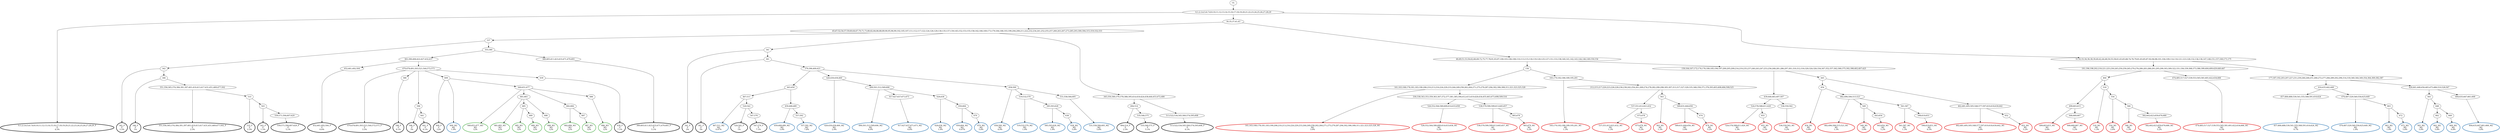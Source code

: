 digraph T {
	{
		rank=same
		181 [penwidth=3,colorscheme=set19,color=0,label="0;1;2;3;4;5;6;7;8;9;10;11;12;13;14;15;16;17;18;19;20;21;22;23;24;25;26;27;28;29_P\nP\n4.5%"]
		176 [penwidth=3,colorscheme=set19,color=0,label="342_P\nP\n3.5%"]
		174 [penwidth=3,colorscheme=set19,color=0,label="346_P\nP\n1%"]
		172 [penwidth=3,colorscheme=set19,color=0,label="351;356;365;374;384;391;397;401;410;413;417;431;451;469;477;502_P\nP\n2.5%"]
		170 [penwidth=3,colorscheme=set19,color=0,label="533_P\nP\n2.5%"]
		168 [penwidth=3,colorscheme=set19,color=0,label="543_P\nP\n1.5%"]
		166 [penwidth=3,colorscheme=set19,color=0,label="559;571;594;607;629_P\nP\n5.1%"]
		162 [penwidth=3,colorscheme=set19,color=0,label="452;461;492;504_P\nP\n6.6%"]
		160 [penwidth=3,colorscheme=set19,color=0,label="470;478;491;503;521;544;572;573_P\nP\n3.5%"]
		158 [penwidth=3,colorscheme=set19,color=0,label="586_P\nP\n9.1%"]
		156 [penwidth=3,colorscheme=set19,color=0,label="596_P\nP\n3%"]
		154 [penwidth=3,colorscheme=set19,color=0,label="641_P\nP\n6.1%"]
		152 [penwidth=3,colorscheme=set19,color=0,label="609_P\nP\n12%"]
		150 [penwidth=3,colorscheme=set19,color=0,label="639_P\nP\n7.1%"]
		148 [penwidth=3,colorscheme=set19,color=0,label="389;405;411;423;433;471;479;493_P\nP\n5.1%"]
		146 [penwidth=3,colorscheme=set19,color=0,label="341_P\nP\n2%"]
		144 [penwidth=3,colorscheme=set19,color=0,label="361_P\nP\n3%"]
		139 [penwidth=3,colorscheme=set19,color=0,label="520;542_P\nP\n1%"]
		137 [penwidth=3,colorscheme=set19,color=0,label="547;576_P\nP\n7.1%"]
		134 [penwidth=3,colorscheme=set19,color=0,label="494;514_P\nP\n2.5%"]
		132 [penwidth=3,colorscheme=set19,color=0,label="535;546;575_P\nP\n5.1%"]
		130 [penwidth=3,colorscheme=set19,color=0,label="513;522;534;545;560;574;595;608_P\nP\n6.1%"]
		126 [penwidth=3,colorscheme=set19,color=1,label="161;163;168;178;181;183;190;206;210;213;216;224;229;233;244;249;258;262;264;271;275;279;287;294;302;306;308;311;321;323;325;328_M1\nM1\n3.9%"]
		123 [penwidth=3,colorscheme=set19,color=1,label="526;552;564;580;600;614;633;658_M1\nM1\n5.2%"]
		121 [penwidth=3,colorscheme=set19,color=1,label="538;579;590;599;613;645;657_M1\nM1\n1.3%"]
		119 [penwidth=3,colorscheme=set19,color=1,label="665;679_M1\nM1\n5.2%"]
		117 [penwidth=3,colorscheme=set19,color=1,label="165;170;182;186;189;195;201_M1\nM1\n1.3%"]
		114 [penwidth=3,colorscheme=set19,color=1,label="537;551;612;621;632_M1\nM1\n1.3%"]
		112 [penwidth=3,colorscheme=set19,color=1,label="675;678_M1\nM1\n5.2%"]
		110 [penwidth=3,colorscheme=set19,color=1,label="563_M1\nM1\n1.3%"]
		108 [penwidth=3,colorscheme=set19,color=1,label="589;631;644;656_M1\nM1\n3.9%"]
		106 [penwidth=3,colorscheme=set19,color=1,label="674_M1\nM1\n5.2%"]
		102 [penwidth=3,colorscheme=set19,color=1,label="524;578;588;611;620_M1\nM1\n1.3%"]
		100 [penwidth=3,colorscheme=set19,color=1,label="655_M1\nM1\n5.2%"]
		98 [penwidth=3,colorscheme=set19,color=1,label="536;550;562_M1\nM1\n5.2%"]
		95 [penwidth=3,colorscheme=set19,color=1,label="454_M1\nM1\n3.9%"]
		93 [penwidth=3,colorscheme=set19,color=1,label="482;496;506;515;523_M1\nM1\n1.3%"]
		91 [penwidth=3,colorscheme=set19,color=1,label="549_M1\nM1\n3.9%"]
		89 [penwidth=3,colorscheme=set19,color=1,label="643;654_M1\nM1\n5.2%"]
		87 [penwidth=3,colorscheme=set19,color=1,label="561;587_M1\nM1\n1.3%"]
		85 [penwidth=3,colorscheme=set19,color=1,label="598;619;653_M1\nM1\n6.5%"]
		83 [penwidth=3,colorscheme=set19,color=1,label="462;481;495;505;548;577;597;610;618;630;642_M1\nM1\n2.6%"]
		81 [penwidth=3,colorscheme=set19,color=1,label="652_M1\nM1\n5.2%"]
		76 [penwidth=3,colorscheme=set19,color=1,label="499;603;615_M1\nM1\n2.6%"]
		74 [penwidth=3,colorscheme=set19,color=1,label="646;660;667_M1\nM1\n5.2%"]
		72 [penwidth=3,colorscheme=set19,color=1,label="518_M1\nM1\n1.3%"]
		70 [penwidth=3,colorscheme=set19,color=1,label="554_M1\nM1\n2.6%"]
		68 [penwidth=3,colorscheme=set19,color=1,label="566_M1\nM1\n1.3%"]
		66 [penwidth=3,colorscheme=set19,color=1,label="582;602;623;659;676;680_M1\nM1\n5.2%"]
		64 [penwidth=3,colorscheme=set19,color=1,label="474;485;517;527;539;553;565;581;601;622;634;666_M1\nM1\n6.5%"]
		63 [penwidth=3,colorscheme=set19,color=2,label="609_M2\nM2\n1.9%"]
		61 [penwidth=3,colorscheme=set19,color=2,label="426;430;436;460_M2\nM2\n2.9%"]
		59 [penwidth=3,colorscheme=set19,color=2,label="490;501;512;569;606_M2\nM2\n4.9%"]
		57 [penwidth=3,colorscheme=set19,color=2,label="617;627;637;671;673_M2\nM2\n6.8%"]
		55 [penwidth=3,colorscheme=set19,color=2,label="626;636_M2\nM2\n1.9%"]
		53 [penwidth=3,colorscheme=set19,color=2,label="650;664_M2\nM2\n0.97%"]
		51 [penwidth=3,colorscheme=set19,color=2,label="670_M2\nM2\n5.8%"]
		49 [penwidth=3,colorscheme=set19,color=2,label="459;468;489_M2\nM2\n3.9%"]
		47 [penwidth=3,colorscheme=set19,color=2,label="557;592_M2\nM2\n7.8%"]
		46 [penwidth=3,colorscheme=set19,color=2,label="467;511_M2\nM2\n0.97%"]
		44 [penwidth=3,colorscheme=set19,color=2,label="458;500_M2\nM2\n4.9%"]
		42 [penwidth=3,colorscheme=set19,color=2,label="519;532;570_M2\nM2\n1.9%"]
		40 [penwidth=3,colorscheme=set19,color=2,label="585;593;628_M2\nM2\n1.9%"]
		38 [penwidth=3,colorscheme=set19,color=2,label="638_M2\nM2\n5.8%"]
		36 [penwidth=3,colorscheme=set19,color=2,label="531;558;584;605_M2\nM2\n5.8%"]
		32 [penwidth=3,colorscheme=set19,color=2,label="457;466;488;530;541;555;568;591;616;624_M2\nM2\n9.7%"]
		30 [penwidth=3,colorscheme=set19,color=2,label="476;487;529;540;556;625;649_M2\nM2\n1.9%"]
		28 [penwidth=3,colorscheme=set19,color=2,label="663_M2\nM2\n1.9%"]
		26 [penwidth=3,colorscheme=set19,color=2,label="672_M2\nM2\n5.8%"]
		23 [penwidth=3,colorscheme=set19,color=2,label="583_M2\nM2\n3.9%"]
		20 [penwidth=3,colorscheme=set19,color=2,label="662_M2\nM2\n5.8%"]
		18 [penwidth=3,colorscheme=set19,color=2,label="669_M2\nM2\n6.8%"]
		16 [penwidth=3,colorscheme=set19,color=2,label="604;635;647;661;668_M2\nM2\n5.8%"]
		14 [penwidth=3,colorscheme=set19,color=3,label="640;651;677_M3\nM3\n12%"]
		12 [penwidth=3,colorscheme=set19,color=3,label="681;683_M3\nM3\n12%"]
		10 [penwidth=3,colorscheme=set19,color=3,label="685_M3\nM3\n12%"]
		8 [penwidth=3,colorscheme=set19,color=3,label="689_M3\nM3\n12%"]
		6 [penwidth=3,colorscheme=set19,color=3,label="688_M3\nM3\n12%"]
		4 [penwidth=3,colorscheme=set19,color=3,label="682;684_M3\nM3\n12%"]
		2 [penwidth=3,colorscheme=set19,color=3,label="687_M3\nM3\n12%"]
		0 [penwidth=3,colorscheme=set19,color=3,label="686_M3\nM3\n12%"]
	}
	183 [label="GL"]
	182 [label="0;1;2;3;4;5;6;7;8;9;10;11;12;13;14;15;16;17;18;19;20;21;22;23;24;25;26;27;28;29"]
	180 [label="30;35;37;41;43"]
	179 [label="45;47;52;54;57;59;60;64;67;70;71;73;80;82;84;86;88;89;90;95;96;99;102;105;107;111;112;117;122;124;126;129;130;135;137;139;145;152;153;155;158;162;166;169;173;179;184;188;193;199;204;208;211;222;232;234;241;252;255;257;260;263;267;273;285;293;300;304;315;319;332;333"]
	178 [label="337"]
	177 [label="342"]
	175 [label="346"]
	173 [label="351;356;365;374;384;391;397;401;410;413;417;431;451;469;477;502"]
	171 [label="533"]
	169 [label="543"]
	167 [label="559;571;594;607;629"]
	165 [label="355;380"]
	164 [label="383;390;406;422;427;432;437"]
	163 [label="452;461;492;504"]
	161 [label="470;478;491;503;521;544;572;573"]
	159 [label="586"]
	157 [label="596"]
	155 [label="641"]
	153 [label="609"]
	151 [label="639"]
	149 [label="389;405;411;423;433;471;479;493"]
	147 [label="341"]
	145 [label="361"]
	143 [label="379;396;400;421"]
	142 [label="443;450"]
	141 [label="467;511"]
	140 [label="520;542"]
	138 [label="547;576"]
	136 [label="345;350;360;370;378;388;395;414;418;424;438;444;453;472;480"]
	135 [label="494;514"]
	133 [label="535;546;575"]
	131 [label="513;522;534;545;560;574;595;608"]
	129 [label="46;49;51;53;56;62;66;69;72;75;77;78;91;93;97;100;103;106;108;110;113;115;118;119;120;125;127;131;133;138;140;141;142;143;144;146;149;150;154"]
	128 [label="156"]
	127 [label="161;163;168;178;181;183;190;206;210;213;216;224;229;233;244;249;258;262;264;271;275;279;287;294;302;306;308;311;321;323;325;328"]
	125 [label="330;338;343;353;359;363;367;372;377;381;385;394;412;415;419;428;434;455;463;473;498;509;516"]
	124 [label="526;552;564;580;600;614;633;658"]
	122 [label="538;579;590;599;613;645;657"]
	120 [label="665;679"]
	118 [label="165;170;182;186;189;195;201"]
	116 [label="212;215;217;220;223;226;228;236;238;242;254;261;269;274;278;282;290;298;305;307;313;317;327;329;335;348;358;371;376;393;403;408;484;508;525"]
	115 [label="537;551;612;621;632"]
	113 [label="675;678"]
	111 [label="563"]
	109 [label="589;631;644;656"]
	107 [label="674"]
	105 [label="159;164;167;172;174;176;180;185;194;197;200;205;209;214;219;235;237;240;243;247;253;256;268;281;286;297;301;310;312;316;320;324;326;334;347;352;357;362;366;375;392;398;402;407;425"]
	104 [label="439;446;483;497;507"]
	103 [label="524;578;588;611;620"]
	101 [label="655"]
	99 [label="536;550;562"]
	97 [label="445"]
	96 [label="454"]
	94 [label="482;496;506;515;523"]
	92 [label="549"]
	90 [label="643;654"]
	88 [label="561;587"]
	86 [label="598;619;653"]
	84 [label="462;481;495;505;548;577;597;610;618;630;642"]
	82 [label="652"]
	80 [label="31;32;33;34;36;38;39;40;42;44;48;50;55;58;61;63;65;68;74;76;79;81;83;85;87;92;94;98;101;104;109;114;116;121;123;128;132;134;136;147;148;151;157;160;171;175"]
	79 [label="191;196;198;202;218;221;225;230;245;250;259;265;270;276;280;283;288;291;295;299;303;309;322;331;336;339;368;373;386;399;404;409;429;440;447"]
	78 [label="464"]
	77 [label="499;603;615"]
	75 [label="646;660;667"]
	73 [label="518"]
	71 [label="554"]
	69 [label="566"]
	67 [label="582;602;623;659;676;680"]
	65 [label="474;485;517;527;539;553;565;581;601;622;634;666"]
	62 [label="426;430;436;460"]
	60 [label="490;501;512;569;606"]
	58 [label="617;627;637;671;673"]
	56 [label="626;636"]
	54 [label="650;664"]
	52 [label="670"]
	50 [label="459;468;489"]
	48 [label="557;592"]
	45 [label="458;500"]
	43 [label="519;532;570"]
	41 [label="585;593;628"]
	39 [label="638"]
	37 [label="531;558;584;605"]
	35 [label="177;187;192;203;207;227;231;239;246;248;251;266;272;277;284;289;292;296;314;318;340;344;349;354;364;369;382;387"]
	34 [label="416;435;442;449"]
	33 [label="457;466;488;530;541;555;568;591;616;624"]
	31 [label="476;487;529;540;556;625;649"]
	29 [label="663"]
	27 [label="672"]
	25 [label="420;441;448;456;465;475;486;510;528;567"]
	24 [label="583"]
	22 [label="648"]
	21 [label="662"]
	19 [label="669"]
	17 [label="604;635;647;661;668"]
	15 [label="640;651;677"]
	13 [label="681;683"]
	11 [label="685"]
	9 [label="689"]
	7 [label="688"]
	5 [label="682;684"]
	3 [label="687"]
	1 [label="686"]
	183 -> 182
	182 -> 181
	182 -> 180
	182 -> 80
	180 -> 179
	180 -> 129
	179 -> 178
	179 -> 147
	179 -> 136
	178 -> 177
	178 -> 165
	177 -> 176
	177 -> 175
	175 -> 174
	175 -> 173
	173 -> 172
	173 -> 171
	171 -> 170
	171 -> 169
	169 -> 168
	169 -> 167
	167 -> 166
	165 -> 164
	165 -> 149
	164 -> 163
	164 -> 161
	163 -> 162
	161 -> 160
	161 -> 159
	161 -> 157
	161 -> 153
	161 -> 151
	159 -> 158
	157 -> 156
	157 -> 155
	155 -> 154
	153 -> 152
	153 -> 63
	153 -> 15
	151 -> 150
	149 -> 148
	147 -> 146
	147 -> 145
	145 -> 144
	145 -> 143
	143 -> 142
	143 -> 62
	143 -> 45
	142 -> 141
	142 -> 50
	141 -> 140
	141 -> 46
	140 -> 139
	140 -> 138
	138 -> 137
	136 -> 135
	136 -> 131
	135 -> 134
	135 -> 133
	133 -> 132
	131 -> 130
	129 -> 128
	129 -> 105
	128 -> 127
	128 -> 118
	127 -> 126
	127 -> 125
	125 -> 124
	125 -> 122
	124 -> 123
	122 -> 121
	122 -> 120
	120 -> 119
	118 -> 117
	118 -> 116
	116 -> 115
	116 -> 111
	115 -> 114
	115 -> 113
	113 -> 112
	111 -> 110
	111 -> 109
	109 -> 108
	109 -> 107
	107 -> 106
	105 -> 104
	105 -> 97
	104 -> 103
	104 -> 99
	103 -> 102
	103 -> 101
	101 -> 100
	99 -> 98
	97 -> 96
	97 -> 84
	96 -> 95
	96 -> 94
	94 -> 93
	94 -> 92
	94 -> 88
	92 -> 91
	92 -> 90
	90 -> 89
	88 -> 87
	88 -> 86
	86 -> 85
	84 -> 83
	84 -> 82
	82 -> 81
	80 -> 79
	80 -> 35
	79 -> 78
	79 -> 65
	78 -> 77
	78 -> 73
	77 -> 76
	77 -> 75
	75 -> 74
	73 -> 72
	73 -> 71
	71 -> 70
	71 -> 69
	69 -> 68
	69 -> 67
	67 -> 66
	65 -> 64
	62 -> 61
	62 -> 60
	60 -> 59
	60 -> 58
	60 -> 56
	58 -> 57
	56 -> 55
	56 -> 54
	54 -> 53
	54 -> 52
	52 -> 51
	50 -> 49
	50 -> 48
	48 -> 47
	45 -> 44
	45 -> 43
	45 -> 37
	43 -> 42
	43 -> 41
	41 -> 40
	41 -> 39
	39 -> 38
	37 -> 36
	35 -> 34
	35 -> 25
	34 -> 33
	34 -> 31
	33 -> 32
	31 -> 30
	31 -> 29
	29 -> 28
	29 -> 27
	27 -> 26
	25 -> 24
	25 -> 17
	24 -> 23
	24 -> 22
	22 -> 21
	22 -> 19
	21 -> 20
	19 -> 18
	17 -> 16
	15 -> 14
	15 -> 13
	15 -> 5
	15 -> 1
	13 -> 12
	13 -> 11
	13 -> 7
	11 -> 10
	11 -> 9
	9 -> 8
	7 -> 6
	5 -> 4
	5 -> 3
	3 -> 2
	1 -> 0
}
